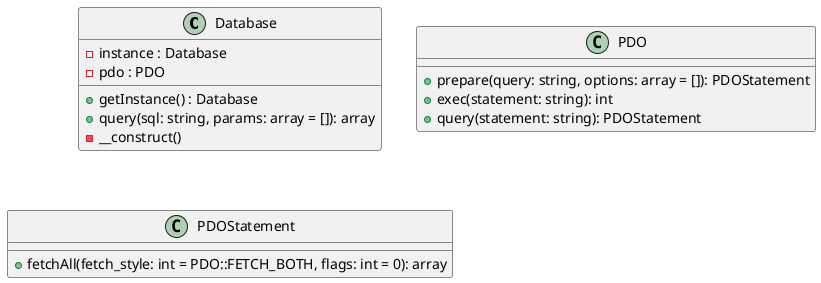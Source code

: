 @startuml

class Database {
    - instance : Database
    - pdo : PDO
    + getInstance() : Database
    + query(sql: string, params: array = []): array
    - __construct()
}

class PDO {
    + prepare(query: string, options: array = []): PDOStatement
    + exec(statement: string): int
    + query(statement: string): PDOStatement
}

class PDOStatement {
    + fetchAll(fetch_style: int = PDO::FETCH_BOTH, flags: int = 0): array
}

@enduml
